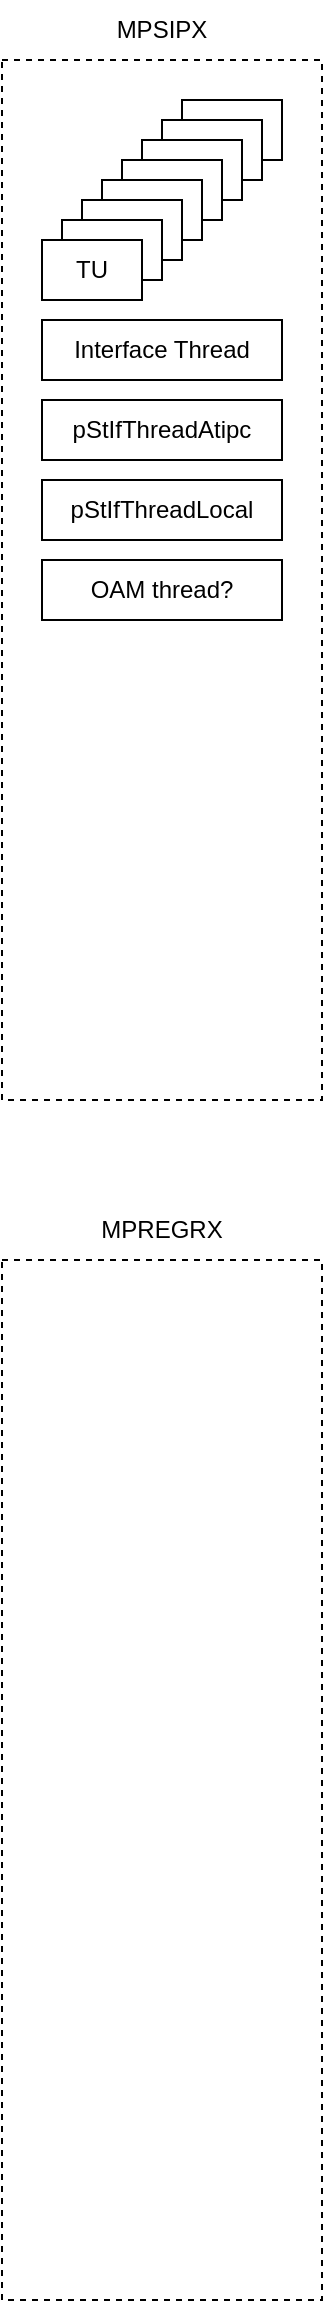 <mxfile version="24.5.4" type="github">
  <diagram name="페이지-1" id="5VnVQHAmhh8ARHk_iyHV">
    <mxGraphModel dx="1434" dy="728" grid="1" gridSize="10" guides="1" tooltips="1" connect="1" arrows="1" fold="1" page="1" pageScale="1" pageWidth="827" pageHeight="1169" math="0" shadow="0">
      <root>
        <mxCell id="0" />
        <mxCell id="1" parent="0" />
        <mxCell id="W1TpqmkDNSR5W_4Y88x0-5" value="" style="group" vertex="1" connectable="0" parent="1">
          <mxGeometry x="40" y="650" width="160" height="550" as="geometry" />
        </mxCell>
        <mxCell id="W1TpqmkDNSR5W_4Y88x0-3" value="" style="rounded=0;whiteSpace=wrap;html=1;dashed=1;" vertex="1" parent="W1TpqmkDNSR5W_4Y88x0-5">
          <mxGeometry y="30" width="160" height="520" as="geometry" />
        </mxCell>
        <mxCell id="W1TpqmkDNSR5W_4Y88x0-4" value="MPREGRX" style="text;html=1;align=center;verticalAlign=middle;whiteSpace=wrap;rounded=0;" vertex="1" parent="W1TpqmkDNSR5W_4Y88x0-5">
          <mxGeometry width="160" height="30" as="geometry" />
        </mxCell>
        <mxCell id="W1TpqmkDNSR5W_4Y88x0-6" value="" style="group" vertex="1" connectable="0" parent="1">
          <mxGeometry x="40" y="50" width="160" height="550" as="geometry" />
        </mxCell>
        <mxCell id="W1TpqmkDNSR5W_4Y88x0-1" value="" style="rounded=0;whiteSpace=wrap;html=1;dashed=1;" vertex="1" parent="W1TpqmkDNSR5W_4Y88x0-6">
          <mxGeometry y="30" width="160.0" height="520" as="geometry" />
        </mxCell>
        <mxCell id="W1TpqmkDNSR5W_4Y88x0-2" value="MPSIPX" style="text;html=1;align=center;verticalAlign=middle;whiteSpace=wrap;rounded=0;" vertex="1" parent="W1TpqmkDNSR5W_4Y88x0-6">
          <mxGeometry width="160.0" height="30" as="geometry" />
        </mxCell>
        <mxCell id="W1TpqmkDNSR5W_4Y88x0-14" value="TU" style="rounded=0;whiteSpace=wrap;html=1;" vertex="1" parent="W1TpqmkDNSR5W_4Y88x0-6">
          <mxGeometry x="90" y="50" width="50" height="30" as="geometry" />
        </mxCell>
        <mxCell id="W1TpqmkDNSR5W_4Y88x0-13" value="TU" style="rounded=0;whiteSpace=wrap;html=1;" vertex="1" parent="W1TpqmkDNSR5W_4Y88x0-6">
          <mxGeometry x="80" y="60" width="50" height="30" as="geometry" />
        </mxCell>
        <mxCell id="W1TpqmkDNSR5W_4Y88x0-12" value="TU" style="rounded=0;whiteSpace=wrap;html=1;" vertex="1" parent="W1TpqmkDNSR5W_4Y88x0-6">
          <mxGeometry x="70" y="70" width="50" height="30" as="geometry" />
        </mxCell>
        <mxCell id="W1TpqmkDNSR5W_4Y88x0-11" value="TU" style="rounded=0;whiteSpace=wrap;html=1;" vertex="1" parent="W1TpqmkDNSR5W_4Y88x0-6">
          <mxGeometry x="60" y="80" width="50" height="30" as="geometry" />
        </mxCell>
        <mxCell id="W1TpqmkDNSR5W_4Y88x0-10" value="TU" style="rounded=0;whiteSpace=wrap;html=1;" vertex="1" parent="W1TpqmkDNSR5W_4Y88x0-6">
          <mxGeometry x="50" y="90" width="50" height="30" as="geometry" />
        </mxCell>
        <mxCell id="W1TpqmkDNSR5W_4Y88x0-9" value="TU" style="rounded=0;whiteSpace=wrap;html=1;" vertex="1" parent="W1TpqmkDNSR5W_4Y88x0-6">
          <mxGeometry x="40" y="100" width="50" height="30" as="geometry" />
        </mxCell>
        <mxCell id="W1TpqmkDNSR5W_4Y88x0-8" value="TU" style="rounded=0;whiteSpace=wrap;html=1;" vertex="1" parent="W1TpqmkDNSR5W_4Y88x0-6">
          <mxGeometry x="30" y="110" width="50" height="30" as="geometry" />
        </mxCell>
        <mxCell id="W1TpqmkDNSR5W_4Y88x0-7" value="TU" style="rounded=0;whiteSpace=wrap;html=1;" vertex="1" parent="W1TpqmkDNSR5W_4Y88x0-6">
          <mxGeometry x="20" y="120" width="50" height="30" as="geometry" />
        </mxCell>
        <mxCell id="W1TpqmkDNSR5W_4Y88x0-16" value="Interface Thread" style="rounded=0;whiteSpace=wrap;html=1;" vertex="1" parent="W1TpqmkDNSR5W_4Y88x0-6">
          <mxGeometry x="20" y="160" width="120" height="30" as="geometry" />
        </mxCell>
        <mxCell id="W1TpqmkDNSR5W_4Y88x0-17" value="pStIfThreadLocal" style="rounded=0;whiteSpace=wrap;html=1;" vertex="1" parent="W1TpqmkDNSR5W_4Y88x0-6">
          <mxGeometry x="20" y="240" width="120" height="30" as="geometry" />
        </mxCell>
        <mxCell id="W1TpqmkDNSR5W_4Y88x0-18" value="pStIfThreadAtipc" style="rounded=0;whiteSpace=wrap;html=1;" vertex="1" parent="W1TpqmkDNSR5W_4Y88x0-6">
          <mxGeometry x="20" y="200" width="120" height="30" as="geometry" />
        </mxCell>
        <mxCell id="W1TpqmkDNSR5W_4Y88x0-19" value="OAM thread?" style="rounded=0;whiteSpace=wrap;html=1;" vertex="1" parent="W1TpqmkDNSR5W_4Y88x0-6">
          <mxGeometry x="20" y="280" width="120" height="30" as="geometry" />
        </mxCell>
      </root>
    </mxGraphModel>
  </diagram>
</mxfile>
